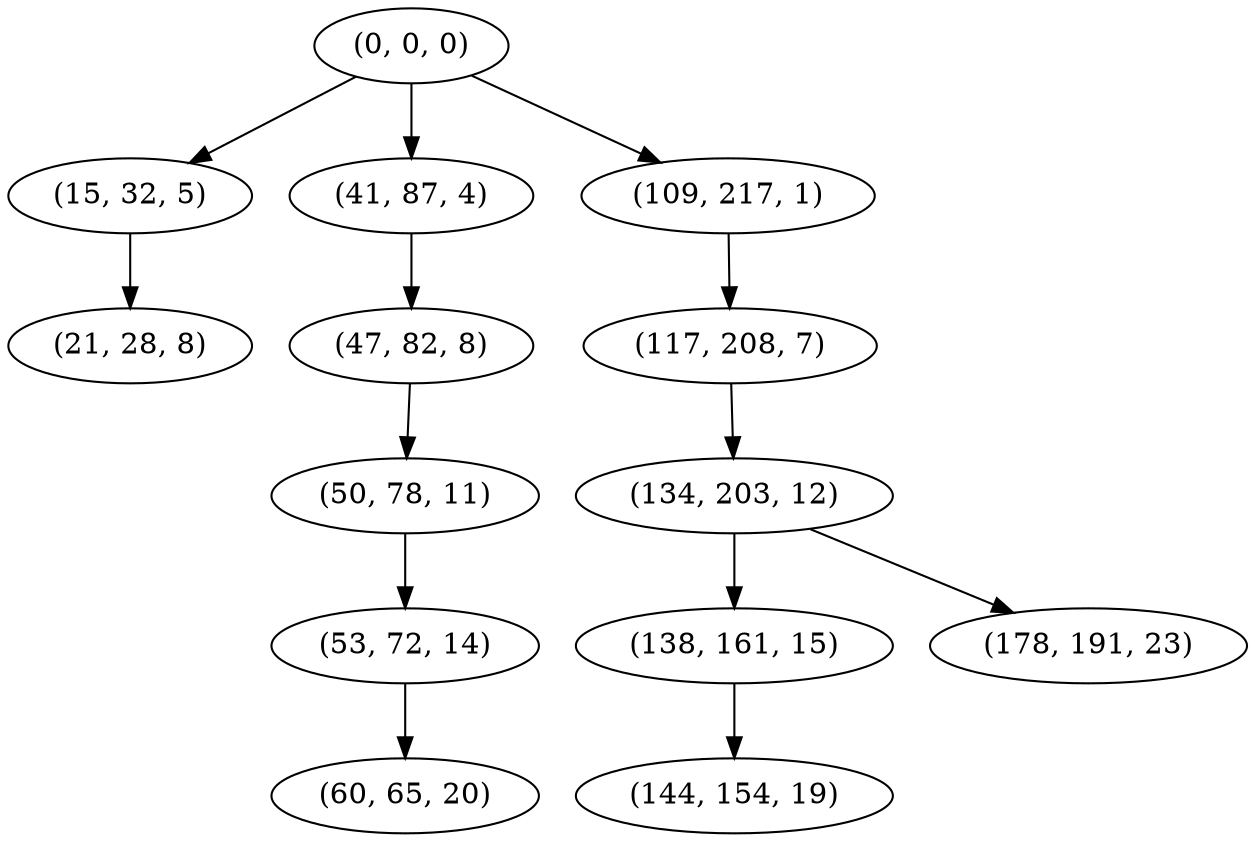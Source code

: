 digraph tree {
    "(0, 0, 0)";
    "(15, 32, 5)";
    "(21, 28, 8)";
    "(41, 87, 4)";
    "(47, 82, 8)";
    "(50, 78, 11)";
    "(53, 72, 14)";
    "(60, 65, 20)";
    "(109, 217, 1)";
    "(117, 208, 7)";
    "(134, 203, 12)";
    "(138, 161, 15)";
    "(144, 154, 19)";
    "(178, 191, 23)";
    "(0, 0, 0)" -> "(15, 32, 5)";
    "(0, 0, 0)" -> "(41, 87, 4)";
    "(0, 0, 0)" -> "(109, 217, 1)";
    "(15, 32, 5)" -> "(21, 28, 8)";
    "(41, 87, 4)" -> "(47, 82, 8)";
    "(47, 82, 8)" -> "(50, 78, 11)";
    "(50, 78, 11)" -> "(53, 72, 14)";
    "(53, 72, 14)" -> "(60, 65, 20)";
    "(109, 217, 1)" -> "(117, 208, 7)";
    "(117, 208, 7)" -> "(134, 203, 12)";
    "(134, 203, 12)" -> "(138, 161, 15)";
    "(134, 203, 12)" -> "(178, 191, 23)";
    "(138, 161, 15)" -> "(144, 154, 19)";
}
